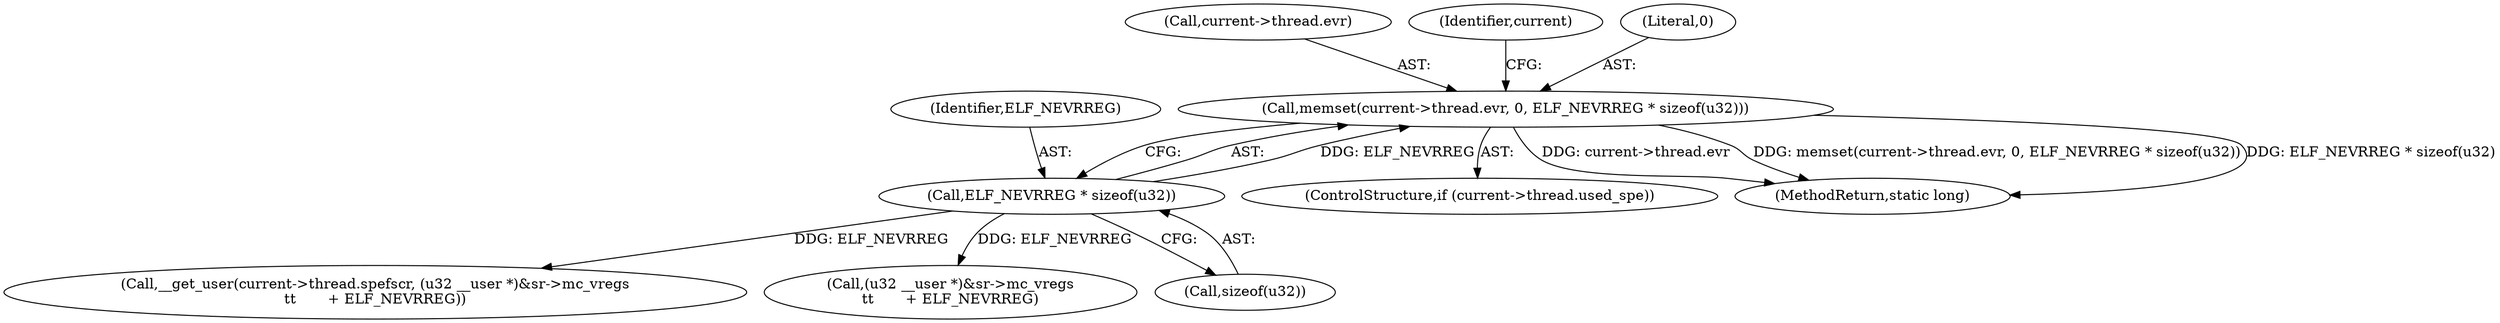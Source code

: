 digraph "0_linux_d2b9d2a5ad5ef04ff978c9923d19730cb05efd55@API" {
"1000427" [label="(Call,memset(current->thread.evr, 0, ELF_NEVRREG * sizeof(u32)))"];
"1000434" [label="(Call,ELF_NEVRREG * sizeof(u32))"];
"1000427" [label="(Call,memset(current->thread.evr, 0, ELF_NEVRREG * sizeof(u32)))"];
"1000421" [label="(ControlStructure,if (current->thread.used_spe))"];
"1000428" [label="(Call,current->thread.evr)"];
"1000442" [label="(Identifier,current)"];
"1000439" [label="(Call,__get_user(current->thread.spefscr, (u32 __user *)&sr->mc_vregs\n\t\t       + ELF_NEVRREG))"];
"1000435" [label="(Identifier,ELF_NEVRREG)"];
"1000445" [label="(Call,(u32 __user *)&sr->mc_vregs\n\t\t       + ELF_NEVRREG)"];
"1000434" [label="(Call,ELF_NEVRREG * sizeof(u32))"];
"1000433" [label="(Literal,0)"];
"1000533" [label="(MethodReturn,static long)"];
"1000436" [label="(Call,sizeof(u32))"];
"1000427" -> "1000421"  [label="AST: "];
"1000427" -> "1000434"  [label="CFG: "];
"1000428" -> "1000427"  [label="AST: "];
"1000433" -> "1000427"  [label="AST: "];
"1000434" -> "1000427"  [label="AST: "];
"1000442" -> "1000427"  [label="CFG: "];
"1000427" -> "1000533"  [label="DDG: current->thread.evr"];
"1000427" -> "1000533"  [label="DDG: memset(current->thread.evr, 0, ELF_NEVRREG * sizeof(u32))"];
"1000427" -> "1000533"  [label="DDG: ELF_NEVRREG * sizeof(u32)"];
"1000434" -> "1000427"  [label="DDG: ELF_NEVRREG"];
"1000434" -> "1000436"  [label="CFG: "];
"1000435" -> "1000434"  [label="AST: "];
"1000436" -> "1000434"  [label="AST: "];
"1000434" -> "1000439"  [label="DDG: ELF_NEVRREG"];
"1000434" -> "1000445"  [label="DDG: ELF_NEVRREG"];
}
